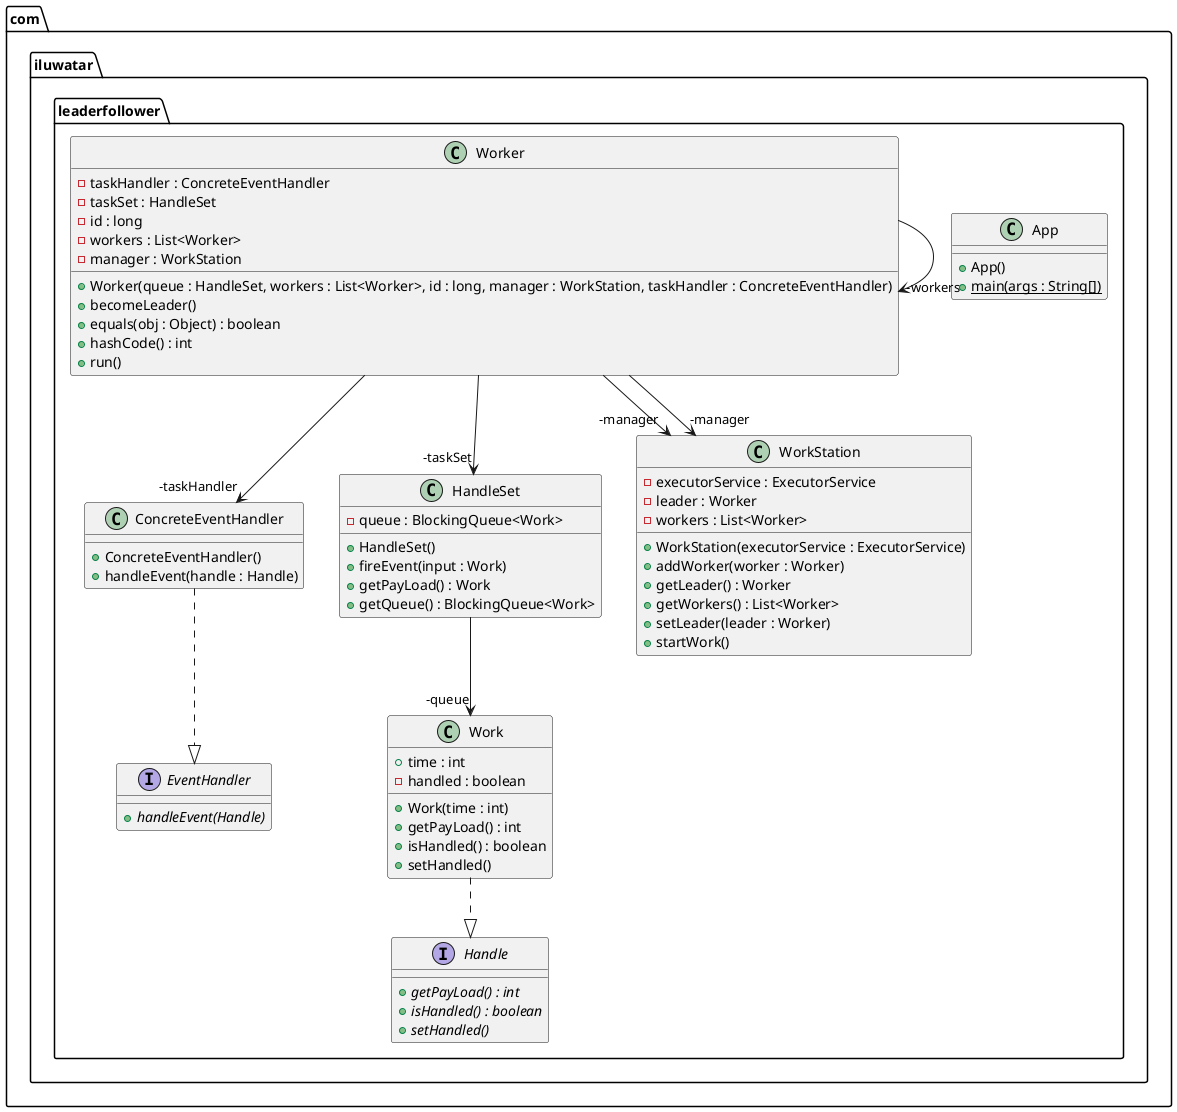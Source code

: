 @startuml
package com.iluwatar.leaderfollower {
  class App {
    + App()
    + main(args : String[]) {static}
  }
  class ConcreteEventHandler {
    + ConcreteEventHandler()
    + handleEvent(handle : Handle)
  }
  interface EventHandler {
    + handleEvent(Handle) {abstract}
  }
  interface Handle {
    + getPayLoad() : int {abstract}
    + isHandled() : boolean {abstract}
    + setHandled() {abstract}
  }
  class HandleSet {
    - queue : BlockingQueue<Work>
    + HandleSet()
    + fireEvent(input : Work)
    + getPayLoad() : Work
    + getQueue() : BlockingQueue<Work>
  }
  class Work {
    + time : int
    - handled : boolean
    + Work(time : int)
    + getPayLoad() : int
    + isHandled() : boolean
    + setHandled()
  }
  class WorkStation {
    - executorService : ExecutorService
    - leader : Worker
    - workers : List<Worker>
    + WorkStation(executorService : ExecutorService)
    + addWorker(worker : Worker)
    + getLeader() : Worker
    + getWorkers() : List<Worker>
    + setLeader(leader : Worker)
    + startWork()
  }
  class Worker {
    - taskHandler : ConcreteEventHandler
    - taskSet : HandleSet
    - id : long
    - workers : List<Worker>
    - manager : WorkStation
    + Worker(queue : HandleSet, workers : List<Worker>, id : long, manager : WorkStation, taskHandler : ConcreteEventHandler)
    + becomeLeader()
    + equals(obj : Object) : boolean
    + hashCode() : int
    + run()
  }
}
HandleSet -->  "-queue" Work
Worker -->  "-taskSet" HandleSet
Worker -->  "-taskHandler" ConcreteEventHandler
Worker -->  "-workers" Worker
Worker -->  "-manager" WorkStation
Worker -->  "-manager" WorkStation
ConcreteEventHandler ..|> EventHandler 
Work ..|> Handle 
@enduml